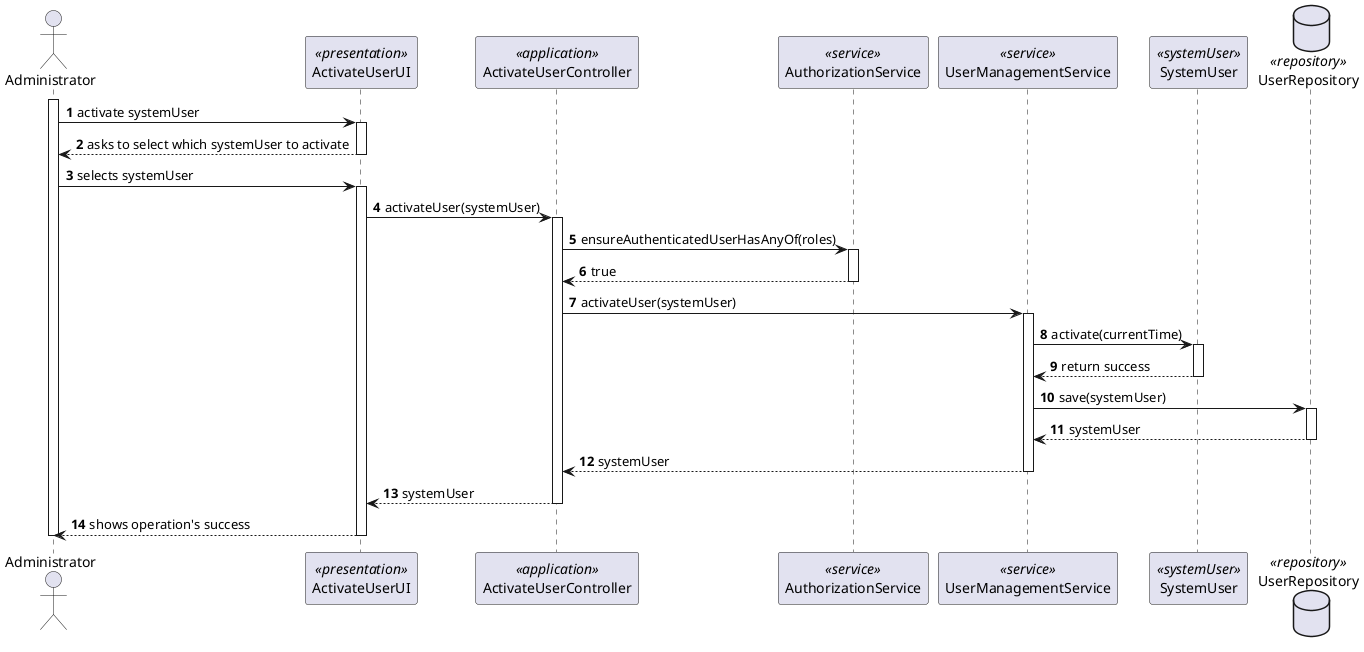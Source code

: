 @startuml
autonumber


actor Administrator

participant ActivateUserUI <<presentation>>
participant ActivateUserController<<application>>
participant AuthorizationService <<service>>
participant UserManagementService <<service>>
participant SystemUser <<systemUser>>
database UserRepository <<repository>>


activate Administrator


    Administrator -> ActivateUserUI: activate systemUser

        activate ActivateUserUI

    ActivateUserUI --> Administrator: asks to select which systemUser to activate

        deactivate ActivateUserUI

    Administrator -> ActivateUserUI: selects systemUser

        activate ActivateUserUI

    ActivateUserUI -> ActivateUserController: activateUser(systemUser)

        activate ActivateUserController

    ActivateUserController -> AuthorizationService: ensureAuthenticatedUserHasAnyOf(roles)

        activate AuthorizationService

    AuthorizationService --> ActivateUserController: true

        deactivate AuthorizationService

    ActivateUserController -> UserManagementService: activateUser(systemUser)

        activate UserManagementService

    UserManagementService -> SystemUser: activate(currentTime)

        activate SystemUser

    SystemUser --> UserManagementService: return success

        deactivate SystemUser

    UserManagementService -> UserRepository: save(systemUser)

        activate UserRepository

    UserRepository --> UserManagementService: systemUser

        deactivate UserRepository

    UserManagementService --> ActivateUserController: systemUser

        deactivate UserManagementService

    ActivateUserController --> ActivateUserUI: systemUser

        deactivate ActivateUserController

    ActivateUserUI --> Administrator : shows operation's success

        deactivate ActivateUserUI

        deactivate Administrator

@enduml
